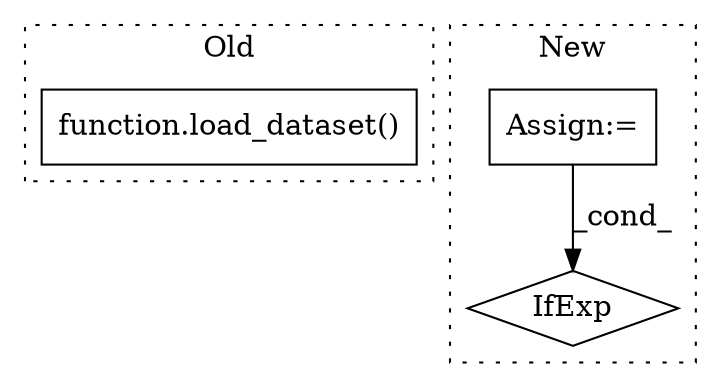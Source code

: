 digraph G {
subgraph cluster0 {
1 [label="function.load_dataset()" a="75" s="2015,2037" l="13,38" shape="box"];
label = "Old";
style="dotted";
}
subgraph cluster1 {
2 [label="IfExp" a="51" s="1650,1664" l="4,6" shape="diamond"];
3 [label="Assign:=" a="68" s="1596" l="3" shape="box"];
label = "New";
style="dotted";
}
3 -> 2 [label="_cond_"];
}